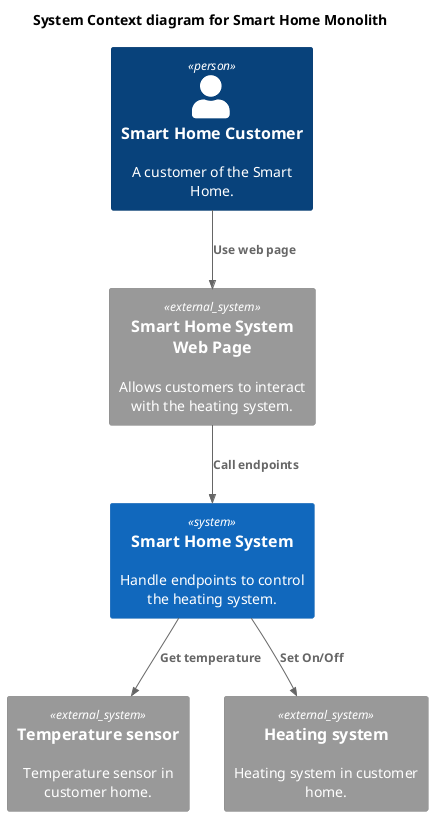 ﻿@startuml

!include <C4/C4_Context>

title System Context diagram for Smart Home Monolith

Person(customer, "Smart Home Customer", "A customer of the Smart Home.")
System_Ext(frontend, "Smart Home System Web Page", "Allows customers to interact with the heating system.")
System(smart_home_system, "Smart Home System", "Handle endpoints to control the heating system.")

System_Ext(temperature_sensor, "Temperature sensor", "Temperature sensor in customer home.")
System_Ext(heating_system, "Heating system", "Heating system in customer home.")

Rel(customer, frontend, "Use web page")
Rel(frontend, smart_home_system, "Call endpoints")
Rel(smart_home_system, temperature_sensor, "Get temperature")
Rel(smart_home_system, heating_system, "Set On/Off")

@enduml
